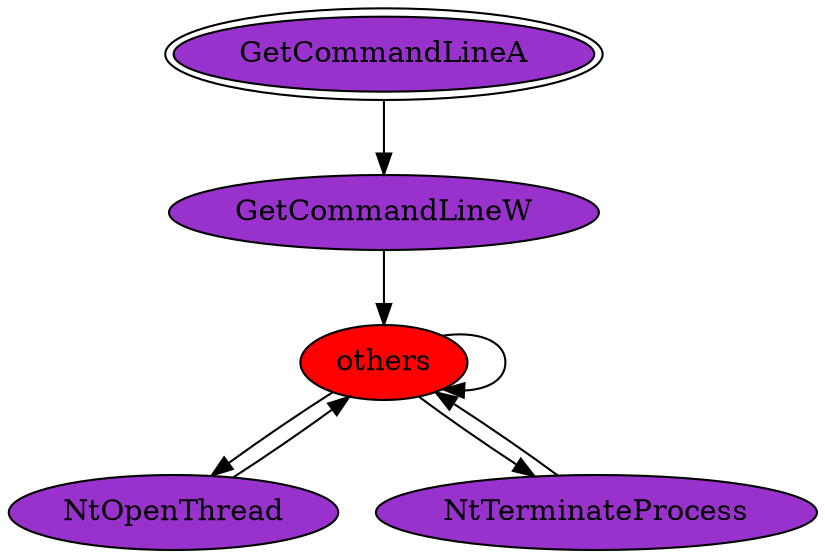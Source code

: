digraph "./REPORTS/3973/API_PER_CATEGORY/OpenThread.exe_3372_Processes_API_per_Category_Transition_Matrix" {
	GetCommandLineA [label=GetCommandLineA fillcolor=darkorchid peripheries=2 style=filled]
	GetCommandLineW [label=GetCommandLineW fillcolor=darkorchid style=filled]
	GetCommandLineA -> GetCommandLineW [label=""]
	others [label=others fillcolor=red style=filled]
	GetCommandLineW -> others [label=""]
	others -> others [label=""]
	NtOpenThread [label=NtOpenThread fillcolor=darkorchid style=filled]
	others -> NtOpenThread [label=""]
	NtTerminateProcess [label=NtTerminateProcess fillcolor=darkorchid style=filled]
	others -> NtTerminateProcess [label=""]
	NtOpenThread -> others [label=""]
	NtTerminateProcess -> others [label=""]
}
